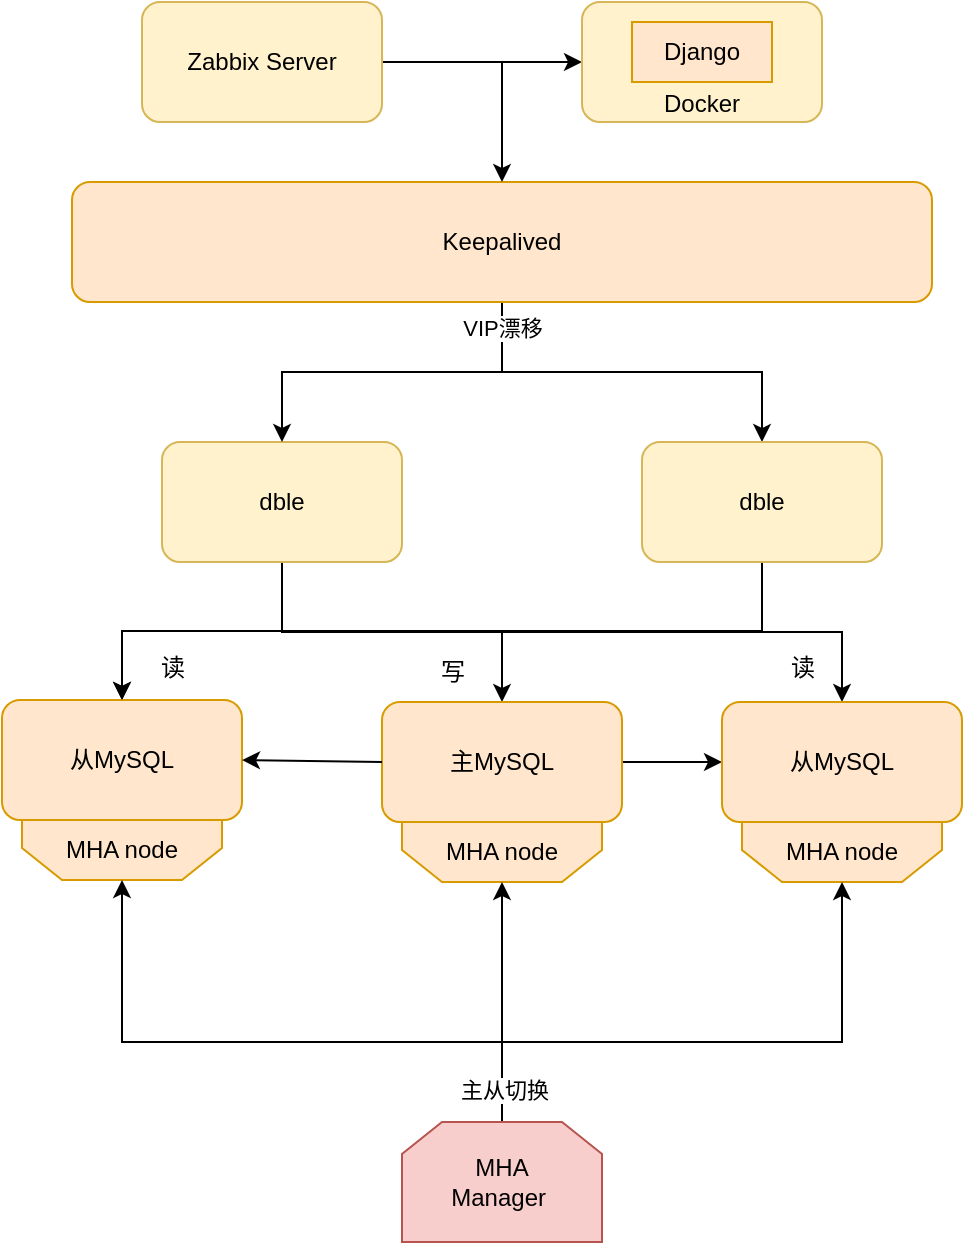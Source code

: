 <mxfile version="23.1.5" type="github">
  <diagram name="第 1 页" id="EZE1y0nEabGCO-7ae4F7">
    <mxGraphModel dx="1125" dy="679" grid="1" gridSize="10" guides="1" tooltips="1" connect="1" arrows="1" fold="1" page="1" pageScale="1" pageWidth="827" pageHeight="1169" math="0" shadow="0">
      <root>
        <mxCell id="0" />
        <mxCell id="1" parent="0" />
        <mxCell id="kh6dKRQu3MkRkGBY2fVG-3" style="edgeStyle=orthogonalEdgeStyle;rounded=0;orthogonalLoop=1;jettySize=auto;html=1;entryX=0;entryY=0.5;entryDx=0;entryDy=0;" edge="1" parent="1" source="ZX59vD8KczDdF2iJHPan-3" target="kh6dKRQu3MkRkGBY2fVG-1">
          <mxGeometry relative="1" as="geometry" />
        </mxCell>
        <mxCell id="ZX59vD8KczDdF2iJHPan-3" value="Zabbix Server" style="rounded=1;whiteSpace=wrap;html=1;fillColor=#fff2cc;strokeColor=#d6b656;" parent="1" vertex="1">
          <mxGeometry x="180" y="50" width="120" height="60" as="geometry" />
        </mxCell>
        <mxCell id="XvlknHN8pUFhw5sS-KLo-7" style="edgeStyle=orthogonalEdgeStyle;rounded=0;orthogonalLoop=1;jettySize=auto;html=1;entryX=0.5;entryY=0;entryDx=0;entryDy=0;" parent="1" source="ZX59vD8KczDdF2iJHPan-4" target="ZX59vD8KczDdF2iJHPan-7" edge="1">
          <mxGeometry relative="1" as="geometry" />
        </mxCell>
        <mxCell id="XvlknHN8pUFhw5sS-KLo-8" style="edgeStyle=orthogonalEdgeStyle;rounded=0;orthogonalLoop=1;jettySize=auto;html=1;" parent="1" source="ZX59vD8KczDdF2iJHPan-4" target="ZX59vD8KczDdF2iJHPan-5" edge="1">
          <mxGeometry relative="1" as="geometry" />
        </mxCell>
        <mxCell id="XvlknHN8pUFhw5sS-KLo-11" style="edgeStyle=orthogonalEdgeStyle;rounded=0;orthogonalLoop=1;jettySize=auto;html=1;exitX=0.5;exitY=1;exitDx=0;exitDy=0;" parent="1" source="ZX59vD8KczDdF2iJHPan-4" target="ZX59vD8KczDdF2iJHPan-8" edge="1">
          <mxGeometry relative="1" as="geometry" />
        </mxCell>
        <mxCell id="ZX59vD8KczDdF2iJHPan-4" value="dble" style="rounded=1;whiteSpace=wrap;html=1;fillColor=#fff2cc;strokeColor=#d6b656;" parent="1" vertex="1">
          <mxGeometry x="190" y="270" width="120" height="60" as="geometry" />
        </mxCell>
        <mxCell id="XvlknHN8pUFhw5sS-KLo-19" style="edgeStyle=orthogonalEdgeStyle;rounded=0;orthogonalLoop=1;jettySize=auto;html=1;entryX=0;entryY=0.5;entryDx=0;entryDy=0;" parent="1" source="ZX59vD8KczDdF2iJHPan-5" target="ZX59vD8KczDdF2iJHPan-8" edge="1">
          <mxGeometry relative="1" as="geometry" />
        </mxCell>
        <mxCell id="ZX59vD8KczDdF2iJHPan-5" value="主MySQL" style="rounded=1;whiteSpace=wrap;html=1;fillColor=#ffe6cc;strokeColor=#d79b00;" parent="1" vertex="1">
          <mxGeometry x="300" y="400" width="120" height="60" as="geometry" />
        </mxCell>
        <mxCell id="ZX59vD8KczDdF2iJHPan-7" value="从MySQL" style="rounded=1;whiteSpace=wrap;html=1;fillColor=#ffe6cc;strokeColor=#d79b00;" parent="1" vertex="1">
          <mxGeometry x="110" y="399" width="120" height="60" as="geometry" />
        </mxCell>
        <mxCell id="ZX59vD8KczDdF2iJHPan-8" value="从MySQL" style="rounded=1;whiteSpace=wrap;html=1;fillColor=#ffe6cc;strokeColor=#d79b00;" parent="1" vertex="1">
          <mxGeometry x="470" y="400" width="120" height="60" as="geometry" />
        </mxCell>
        <mxCell id="ZX59vD8KczDdF2iJHPan-13" value="MHA node" style="shape=loopLimit;whiteSpace=wrap;html=1;direction=west;strokeColor=#d79b00;shadow=0;fillColor=#ffe6cc;" parent="1" vertex="1">
          <mxGeometry x="120" y="459" width="100" height="30" as="geometry" />
        </mxCell>
        <mxCell id="ZX59vD8KczDdF2iJHPan-14" style="edgeStyle=orthogonalEdgeStyle;rounded=0;orthogonalLoop=1;jettySize=auto;html=1;exitX=0.5;exitY=0;exitDx=0;exitDy=0;" parent="1" source="ZX59vD8KczDdF2iJHPan-13" target="ZX59vD8KczDdF2iJHPan-13" edge="1">
          <mxGeometry relative="1" as="geometry" />
        </mxCell>
        <mxCell id="ZX59vD8KczDdF2iJHPan-15" value="MHA node" style="shape=loopLimit;whiteSpace=wrap;html=1;direction=west;fillColor=#ffe6cc;strokeColor=#d79b00;" parent="1" vertex="1">
          <mxGeometry x="480" y="460" width="100" height="30" as="geometry" />
        </mxCell>
        <mxCell id="ZX59vD8KczDdF2iJHPan-16" value="MHA node" style="shape=loopLimit;whiteSpace=wrap;html=1;direction=west;fillColor=#ffe6cc;strokeColor=#d79b00;" parent="1" vertex="1">
          <mxGeometry x="310" y="460" width="100" height="30" as="geometry" />
        </mxCell>
        <mxCell id="ZX59vD8KczDdF2iJHPan-22" style="edgeStyle=orthogonalEdgeStyle;rounded=0;orthogonalLoop=1;jettySize=auto;html=1;entryX=0.5;entryY=0;entryDx=0;entryDy=0;" parent="1" source="ZX59vD8KczDdF2iJHPan-17" target="ZX59vD8KczDdF2iJHPan-13" edge="1">
          <mxGeometry relative="1" as="geometry">
            <mxPoint x="160" y="490" as="targetPoint" />
            <Array as="points">
              <mxPoint x="360" y="570" />
              <mxPoint x="170" y="570" />
            </Array>
          </mxGeometry>
        </mxCell>
        <mxCell id="ZX59vD8KczDdF2iJHPan-24" style="edgeStyle=orthogonalEdgeStyle;rounded=0;orthogonalLoop=1;jettySize=auto;html=1;entryX=0.5;entryY=0;entryDx=0;entryDy=0;" parent="1" source="ZX59vD8KczDdF2iJHPan-17" target="ZX59vD8KczDdF2iJHPan-16" edge="1">
          <mxGeometry relative="1" as="geometry" />
        </mxCell>
        <mxCell id="ZX59vD8KczDdF2iJHPan-32" style="edgeStyle=orthogonalEdgeStyle;rounded=0;orthogonalLoop=1;jettySize=auto;html=1;entryX=0.5;entryY=0;entryDx=0;entryDy=0;" parent="1" source="ZX59vD8KczDdF2iJHPan-17" target="ZX59vD8KczDdF2iJHPan-15" edge="1">
          <mxGeometry relative="1" as="geometry">
            <Array as="points">
              <mxPoint x="360" y="570" />
              <mxPoint x="530" y="570" />
            </Array>
          </mxGeometry>
        </mxCell>
        <mxCell id="lIZkhsf1PsW70gOm6Yo1-3" value="主从切换" style="edgeLabel;html=1;align=center;verticalAlign=middle;resizable=0;points=[];" parent="ZX59vD8KczDdF2iJHPan-32" vertex="1" connectable="0">
          <mxGeometry x="-0.89" y="-1" relative="1" as="geometry">
            <mxPoint as="offset" />
          </mxGeometry>
        </mxCell>
        <mxCell id="ZX59vD8KczDdF2iJHPan-17" value="MHA&lt;br&gt;Manager&amp;nbsp;" style="shape=loopLimit;whiteSpace=wrap;html=1;direction=east;fillColor=#f8cecc;strokeColor=#b85450;" parent="1" vertex="1">
          <mxGeometry x="310" y="610" width="100" height="60" as="geometry" />
        </mxCell>
        <mxCell id="XvlknHN8pUFhw5sS-KLo-3" style="edgeStyle=orthogonalEdgeStyle;rounded=0;orthogonalLoop=1;jettySize=auto;html=1;exitX=0.5;exitY=1;exitDx=0;exitDy=0;entryX=0.5;entryY=0;entryDx=0;entryDy=0;" parent="1" source="ZX59vD8KczDdF2iJHPan-26" target="ZX59vD8KczDdF2iJHPan-4" edge="1">
          <mxGeometry relative="1" as="geometry" />
        </mxCell>
        <mxCell id="XvlknHN8pUFhw5sS-KLo-4" style="edgeStyle=orthogonalEdgeStyle;rounded=0;orthogonalLoop=1;jettySize=auto;html=1;exitX=0.5;exitY=1;exitDx=0;exitDy=0;" parent="1" source="ZX59vD8KczDdF2iJHPan-26" target="XvlknHN8pUFhw5sS-KLo-1" edge="1">
          <mxGeometry relative="1" as="geometry" />
        </mxCell>
        <mxCell id="XvlknHN8pUFhw5sS-KLo-20" value="VIP漂移" style="edgeLabel;html=1;align=center;verticalAlign=middle;resizable=0;points=[];" parent="XvlknHN8pUFhw5sS-KLo-4" vertex="1" connectable="0">
          <mxGeometry x="-0.868" relative="1" as="geometry">
            <mxPoint as="offset" />
          </mxGeometry>
        </mxCell>
        <mxCell id="ZX59vD8KczDdF2iJHPan-26" value="Keepalived" style="rounded=1;whiteSpace=wrap;html=1;fillColor=#ffe6cc;strokeColor=#d79b00;" parent="1" vertex="1">
          <mxGeometry x="145" y="140" width="430" height="60" as="geometry" />
        </mxCell>
        <mxCell id="XvlknHN8pUFhw5sS-KLo-12" style="edgeStyle=orthogonalEdgeStyle;rounded=0;orthogonalLoop=1;jettySize=auto;html=1;entryX=0.5;entryY=0;entryDx=0;entryDy=0;exitX=0.5;exitY=1;exitDx=0;exitDy=0;" parent="1" source="XvlknHN8pUFhw5sS-KLo-1" target="ZX59vD8KczDdF2iJHPan-7" edge="1">
          <mxGeometry relative="1" as="geometry" />
        </mxCell>
        <mxCell id="XvlknHN8pUFhw5sS-KLo-1" value="dble" style="rounded=1;whiteSpace=wrap;html=1;fillColor=#fff2cc;strokeColor=#d6b656;" parent="1" vertex="1">
          <mxGeometry x="430" y="270" width="120" height="60" as="geometry" />
        </mxCell>
        <mxCell id="XvlknHN8pUFhw5sS-KLo-14" value="写" style="text;html=1;align=center;verticalAlign=middle;resizable=0;points=[];autosize=1;strokeColor=none;fillColor=none;" parent="1" vertex="1">
          <mxGeometry x="315" y="370" width="40" height="30" as="geometry" />
        </mxCell>
        <mxCell id="XvlknHN8pUFhw5sS-KLo-15" value="读" style="text;html=1;align=center;verticalAlign=middle;resizable=0;points=[];autosize=1;strokeColor=none;fillColor=none;" parent="1" vertex="1">
          <mxGeometry x="490" y="368" width="40" height="30" as="geometry" />
        </mxCell>
        <mxCell id="XvlknHN8pUFhw5sS-KLo-16" value="读" style="text;html=1;align=center;verticalAlign=middle;resizable=0;points=[];autosize=1;strokeColor=none;fillColor=none;" parent="1" vertex="1">
          <mxGeometry x="175" y="368" width="40" height="30" as="geometry" />
        </mxCell>
        <mxCell id="XvlknHN8pUFhw5sS-KLo-18" value="" style="endArrow=classic;html=1;rounded=0;entryX=1;entryY=0.5;entryDx=0;entryDy=0;exitX=0;exitY=0.5;exitDx=0;exitDy=0;" parent="1" source="ZX59vD8KczDdF2iJHPan-5" target="ZX59vD8KczDdF2iJHPan-7" edge="1">
          <mxGeometry width="50" height="50" relative="1" as="geometry">
            <mxPoint x="240" y="510" as="sourcePoint" />
            <mxPoint x="290" y="460" as="targetPoint" />
          </mxGeometry>
        </mxCell>
        <mxCell id="kh6dKRQu3MkRkGBY2fVG-1" value="Docker" style="rounded=1;whiteSpace=wrap;html=1;fillColor=#fff2cc;strokeColor=#d6b656;verticalAlign=bottom;" vertex="1" parent="1">
          <mxGeometry x="400" y="50" width="120" height="60" as="geometry" />
        </mxCell>
        <mxCell id="kh6dKRQu3MkRkGBY2fVG-2" value="Django" style="rounded=0;whiteSpace=wrap;html=1;fillColor=#ffe6cc;strokeColor=#d79b00;" vertex="1" parent="1">
          <mxGeometry x="425" y="60" width="70" height="30" as="geometry" />
        </mxCell>
        <mxCell id="kh6dKRQu3MkRkGBY2fVG-5" value="" style="endArrow=classic;html=1;rounded=0;entryX=0.5;entryY=0;entryDx=0;entryDy=0;" edge="1" parent="1" target="ZX59vD8KczDdF2iJHPan-26">
          <mxGeometry width="50" height="50" relative="1" as="geometry">
            <mxPoint x="360" y="80" as="sourcePoint" />
            <mxPoint x="390" y="30" as="targetPoint" />
          </mxGeometry>
        </mxCell>
      </root>
    </mxGraphModel>
  </diagram>
</mxfile>

